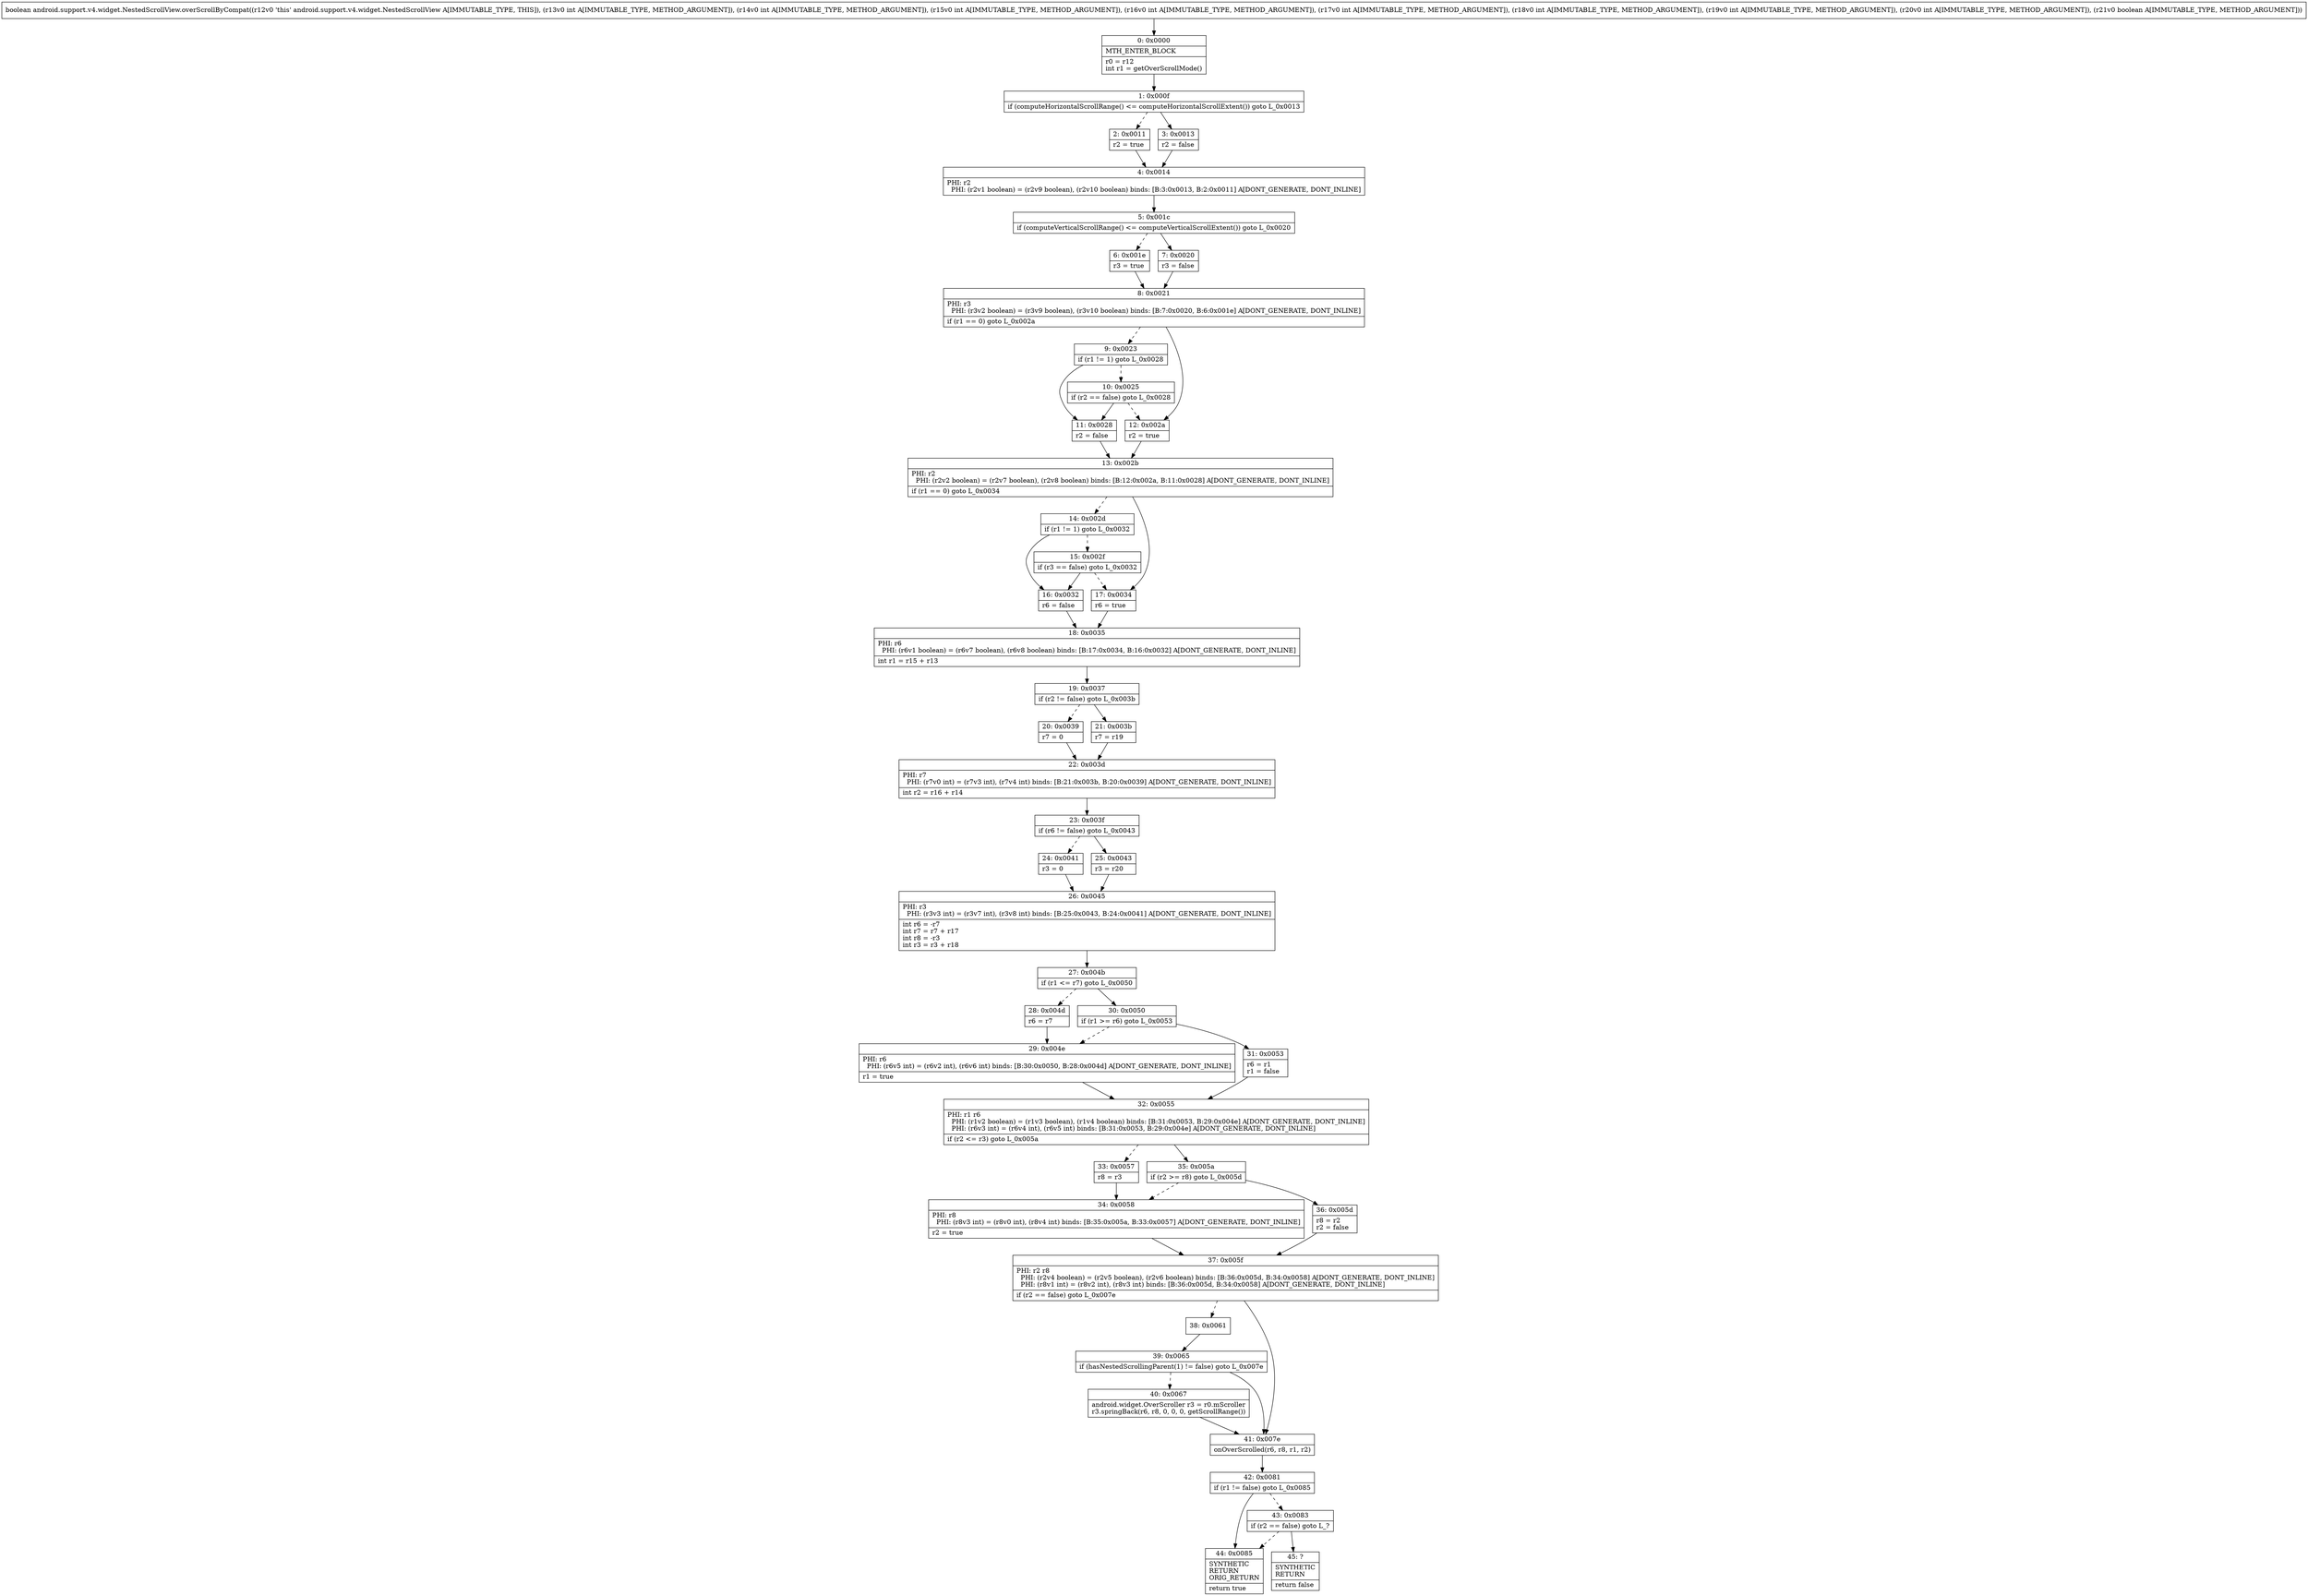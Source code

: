 digraph "CFG forandroid.support.v4.widget.NestedScrollView.overScrollByCompat(IIIIIIIIZ)Z" {
Node_0 [shape=record,label="{0\:\ 0x0000|MTH_ENTER_BLOCK\l|r0 = r12\lint r1 = getOverScrollMode()\l}"];
Node_1 [shape=record,label="{1\:\ 0x000f|if (computeHorizontalScrollRange() \<= computeHorizontalScrollExtent()) goto L_0x0013\l}"];
Node_2 [shape=record,label="{2\:\ 0x0011|r2 = true\l}"];
Node_3 [shape=record,label="{3\:\ 0x0013|r2 = false\l}"];
Node_4 [shape=record,label="{4\:\ 0x0014|PHI: r2 \l  PHI: (r2v1 boolean) = (r2v9 boolean), (r2v10 boolean) binds: [B:3:0x0013, B:2:0x0011] A[DONT_GENERATE, DONT_INLINE]\l}"];
Node_5 [shape=record,label="{5\:\ 0x001c|if (computeVerticalScrollRange() \<= computeVerticalScrollExtent()) goto L_0x0020\l}"];
Node_6 [shape=record,label="{6\:\ 0x001e|r3 = true\l}"];
Node_7 [shape=record,label="{7\:\ 0x0020|r3 = false\l}"];
Node_8 [shape=record,label="{8\:\ 0x0021|PHI: r3 \l  PHI: (r3v2 boolean) = (r3v9 boolean), (r3v10 boolean) binds: [B:7:0x0020, B:6:0x001e] A[DONT_GENERATE, DONT_INLINE]\l|if (r1 == 0) goto L_0x002a\l}"];
Node_9 [shape=record,label="{9\:\ 0x0023|if (r1 != 1) goto L_0x0028\l}"];
Node_10 [shape=record,label="{10\:\ 0x0025|if (r2 == false) goto L_0x0028\l}"];
Node_11 [shape=record,label="{11\:\ 0x0028|r2 = false\l}"];
Node_12 [shape=record,label="{12\:\ 0x002a|r2 = true\l}"];
Node_13 [shape=record,label="{13\:\ 0x002b|PHI: r2 \l  PHI: (r2v2 boolean) = (r2v7 boolean), (r2v8 boolean) binds: [B:12:0x002a, B:11:0x0028] A[DONT_GENERATE, DONT_INLINE]\l|if (r1 == 0) goto L_0x0034\l}"];
Node_14 [shape=record,label="{14\:\ 0x002d|if (r1 != 1) goto L_0x0032\l}"];
Node_15 [shape=record,label="{15\:\ 0x002f|if (r3 == false) goto L_0x0032\l}"];
Node_16 [shape=record,label="{16\:\ 0x0032|r6 = false\l}"];
Node_17 [shape=record,label="{17\:\ 0x0034|r6 = true\l}"];
Node_18 [shape=record,label="{18\:\ 0x0035|PHI: r6 \l  PHI: (r6v1 boolean) = (r6v7 boolean), (r6v8 boolean) binds: [B:17:0x0034, B:16:0x0032] A[DONT_GENERATE, DONT_INLINE]\l|int r1 = r15 + r13\l}"];
Node_19 [shape=record,label="{19\:\ 0x0037|if (r2 != false) goto L_0x003b\l}"];
Node_20 [shape=record,label="{20\:\ 0x0039|r7 = 0\l}"];
Node_21 [shape=record,label="{21\:\ 0x003b|r7 = r19\l}"];
Node_22 [shape=record,label="{22\:\ 0x003d|PHI: r7 \l  PHI: (r7v0 int) = (r7v3 int), (r7v4 int) binds: [B:21:0x003b, B:20:0x0039] A[DONT_GENERATE, DONT_INLINE]\l|int r2 = r16 + r14\l}"];
Node_23 [shape=record,label="{23\:\ 0x003f|if (r6 != false) goto L_0x0043\l}"];
Node_24 [shape=record,label="{24\:\ 0x0041|r3 = 0\l}"];
Node_25 [shape=record,label="{25\:\ 0x0043|r3 = r20\l}"];
Node_26 [shape=record,label="{26\:\ 0x0045|PHI: r3 \l  PHI: (r3v3 int) = (r3v7 int), (r3v8 int) binds: [B:25:0x0043, B:24:0x0041] A[DONT_GENERATE, DONT_INLINE]\l|int r6 = \-r7\lint r7 = r7 + r17\lint r8 = \-r3\lint r3 = r3 + r18\l}"];
Node_27 [shape=record,label="{27\:\ 0x004b|if (r1 \<= r7) goto L_0x0050\l}"];
Node_28 [shape=record,label="{28\:\ 0x004d|r6 = r7\l}"];
Node_29 [shape=record,label="{29\:\ 0x004e|PHI: r6 \l  PHI: (r6v5 int) = (r6v2 int), (r6v6 int) binds: [B:30:0x0050, B:28:0x004d] A[DONT_GENERATE, DONT_INLINE]\l|r1 = true\l}"];
Node_30 [shape=record,label="{30\:\ 0x0050|if (r1 \>= r6) goto L_0x0053\l}"];
Node_31 [shape=record,label="{31\:\ 0x0053|r6 = r1\lr1 = false\l}"];
Node_32 [shape=record,label="{32\:\ 0x0055|PHI: r1 r6 \l  PHI: (r1v2 boolean) = (r1v3 boolean), (r1v4 boolean) binds: [B:31:0x0053, B:29:0x004e] A[DONT_GENERATE, DONT_INLINE]\l  PHI: (r6v3 int) = (r6v4 int), (r6v5 int) binds: [B:31:0x0053, B:29:0x004e] A[DONT_GENERATE, DONT_INLINE]\l|if (r2 \<= r3) goto L_0x005a\l}"];
Node_33 [shape=record,label="{33\:\ 0x0057|r8 = r3\l}"];
Node_34 [shape=record,label="{34\:\ 0x0058|PHI: r8 \l  PHI: (r8v3 int) = (r8v0 int), (r8v4 int) binds: [B:35:0x005a, B:33:0x0057] A[DONT_GENERATE, DONT_INLINE]\l|r2 = true\l}"];
Node_35 [shape=record,label="{35\:\ 0x005a|if (r2 \>= r8) goto L_0x005d\l}"];
Node_36 [shape=record,label="{36\:\ 0x005d|r8 = r2\lr2 = false\l}"];
Node_37 [shape=record,label="{37\:\ 0x005f|PHI: r2 r8 \l  PHI: (r2v4 boolean) = (r2v5 boolean), (r2v6 boolean) binds: [B:36:0x005d, B:34:0x0058] A[DONT_GENERATE, DONT_INLINE]\l  PHI: (r8v1 int) = (r8v2 int), (r8v3 int) binds: [B:36:0x005d, B:34:0x0058] A[DONT_GENERATE, DONT_INLINE]\l|if (r2 == false) goto L_0x007e\l}"];
Node_38 [shape=record,label="{38\:\ 0x0061}"];
Node_39 [shape=record,label="{39\:\ 0x0065|if (hasNestedScrollingParent(1) != false) goto L_0x007e\l}"];
Node_40 [shape=record,label="{40\:\ 0x0067|android.widget.OverScroller r3 = r0.mScroller\lr3.springBack(r6, r8, 0, 0, 0, getScrollRange())\l}"];
Node_41 [shape=record,label="{41\:\ 0x007e|onOverScrolled(r6, r8, r1, r2)\l}"];
Node_42 [shape=record,label="{42\:\ 0x0081|if (r1 != false) goto L_0x0085\l}"];
Node_43 [shape=record,label="{43\:\ 0x0083|if (r2 == false) goto L_?\l}"];
Node_44 [shape=record,label="{44\:\ 0x0085|SYNTHETIC\lRETURN\lORIG_RETURN\l|return true\l}"];
Node_45 [shape=record,label="{45\:\ ?|SYNTHETIC\lRETURN\l|return false\l}"];
MethodNode[shape=record,label="{boolean android.support.v4.widget.NestedScrollView.overScrollByCompat((r12v0 'this' android.support.v4.widget.NestedScrollView A[IMMUTABLE_TYPE, THIS]), (r13v0 int A[IMMUTABLE_TYPE, METHOD_ARGUMENT]), (r14v0 int A[IMMUTABLE_TYPE, METHOD_ARGUMENT]), (r15v0 int A[IMMUTABLE_TYPE, METHOD_ARGUMENT]), (r16v0 int A[IMMUTABLE_TYPE, METHOD_ARGUMENT]), (r17v0 int A[IMMUTABLE_TYPE, METHOD_ARGUMENT]), (r18v0 int A[IMMUTABLE_TYPE, METHOD_ARGUMENT]), (r19v0 int A[IMMUTABLE_TYPE, METHOD_ARGUMENT]), (r20v0 int A[IMMUTABLE_TYPE, METHOD_ARGUMENT]), (r21v0 boolean A[IMMUTABLE_TYPE, METHOD_ARGUMENT])) }"];
MethodNode -> Node_0;
Node_0 -> Node_1;
Node_1 -> Node_2[style=dashed];
Node_1 -> Node_3;
Node_2 -> Node_4;
Node_3 -> Node_4;
Node_4 -> Node_5;
Node_5 -> Node_6[style=dashed];
Node_5 -> Node_7;
Node_6 -> Node_8;
Node_7 -> Node_8;
Node_8 -> Node_9[style=dashed];
Node_8 -> Node_12;
Node_9 -> Node_10[style=dashed];
Node_9 -> Node_11;
Node_10 -> Node_11;
Node_10 -> Node_12[style=dashed];
Node_11 -> Node_13;
Node_12 -> Node_13;
Node_13 -> Node_14[style=dashed];
Node_13 -> Node_17;
Node_14 -> Node_15[style=dashed];
Node_14 -> Node_16;
Node_15 -> Node_16;
Node_15 -> Node_17[style=dashed];
Node_16 -> Node_18;
Node_17 -> Node_18;
Node_18 -> Node_19;
Node_19 -> Node_20[style=dashed];
Node_19 -> Node_21;
Node_20 -> Node_22;
Node_21 -> Node_22;
Node_22 -> Node_23;
Node_23 -> Node_24[style=dashed];
Node_23 -> Node_25;
Node_24 -> Node_26;
Node_25 -> Node_26;
Node_26 -> Node_27;
Node_27 -> Node_28[style=dashed];
Node_27 -> Node_30;
Node_28 -> Node_29;
Node_29 -> Node_32;
Node_30 -> Node_31;
Node_30 -> Node_29[style=dashed];
Node_31 -> Node_32;
Node_32 -> Node_33[style=dashed];
Node_32 -> Node_35;
Node_33 -> Node_34;
Node_34 -> Node_37;
Node_35 -> Node_36;
Node_35 -> Node_34[style=dashed];
Node_36 -> Node_37;
Node_37 -> Node_38[style=dashed];
Node_37 -> Node_41;
Node_38 -> Node_39;
Node_39 -> Node_40[style=dashed];
Node_39 -> Node_41;
Node_40 -> Node_41;
Node_41 -> Node_42;
Node_42 -> Node_43[style=dashed];
Node_42 -> Node_44;
Node_43 -> Node_44[style=dashed];
Node_43 -> Node_45;
}


